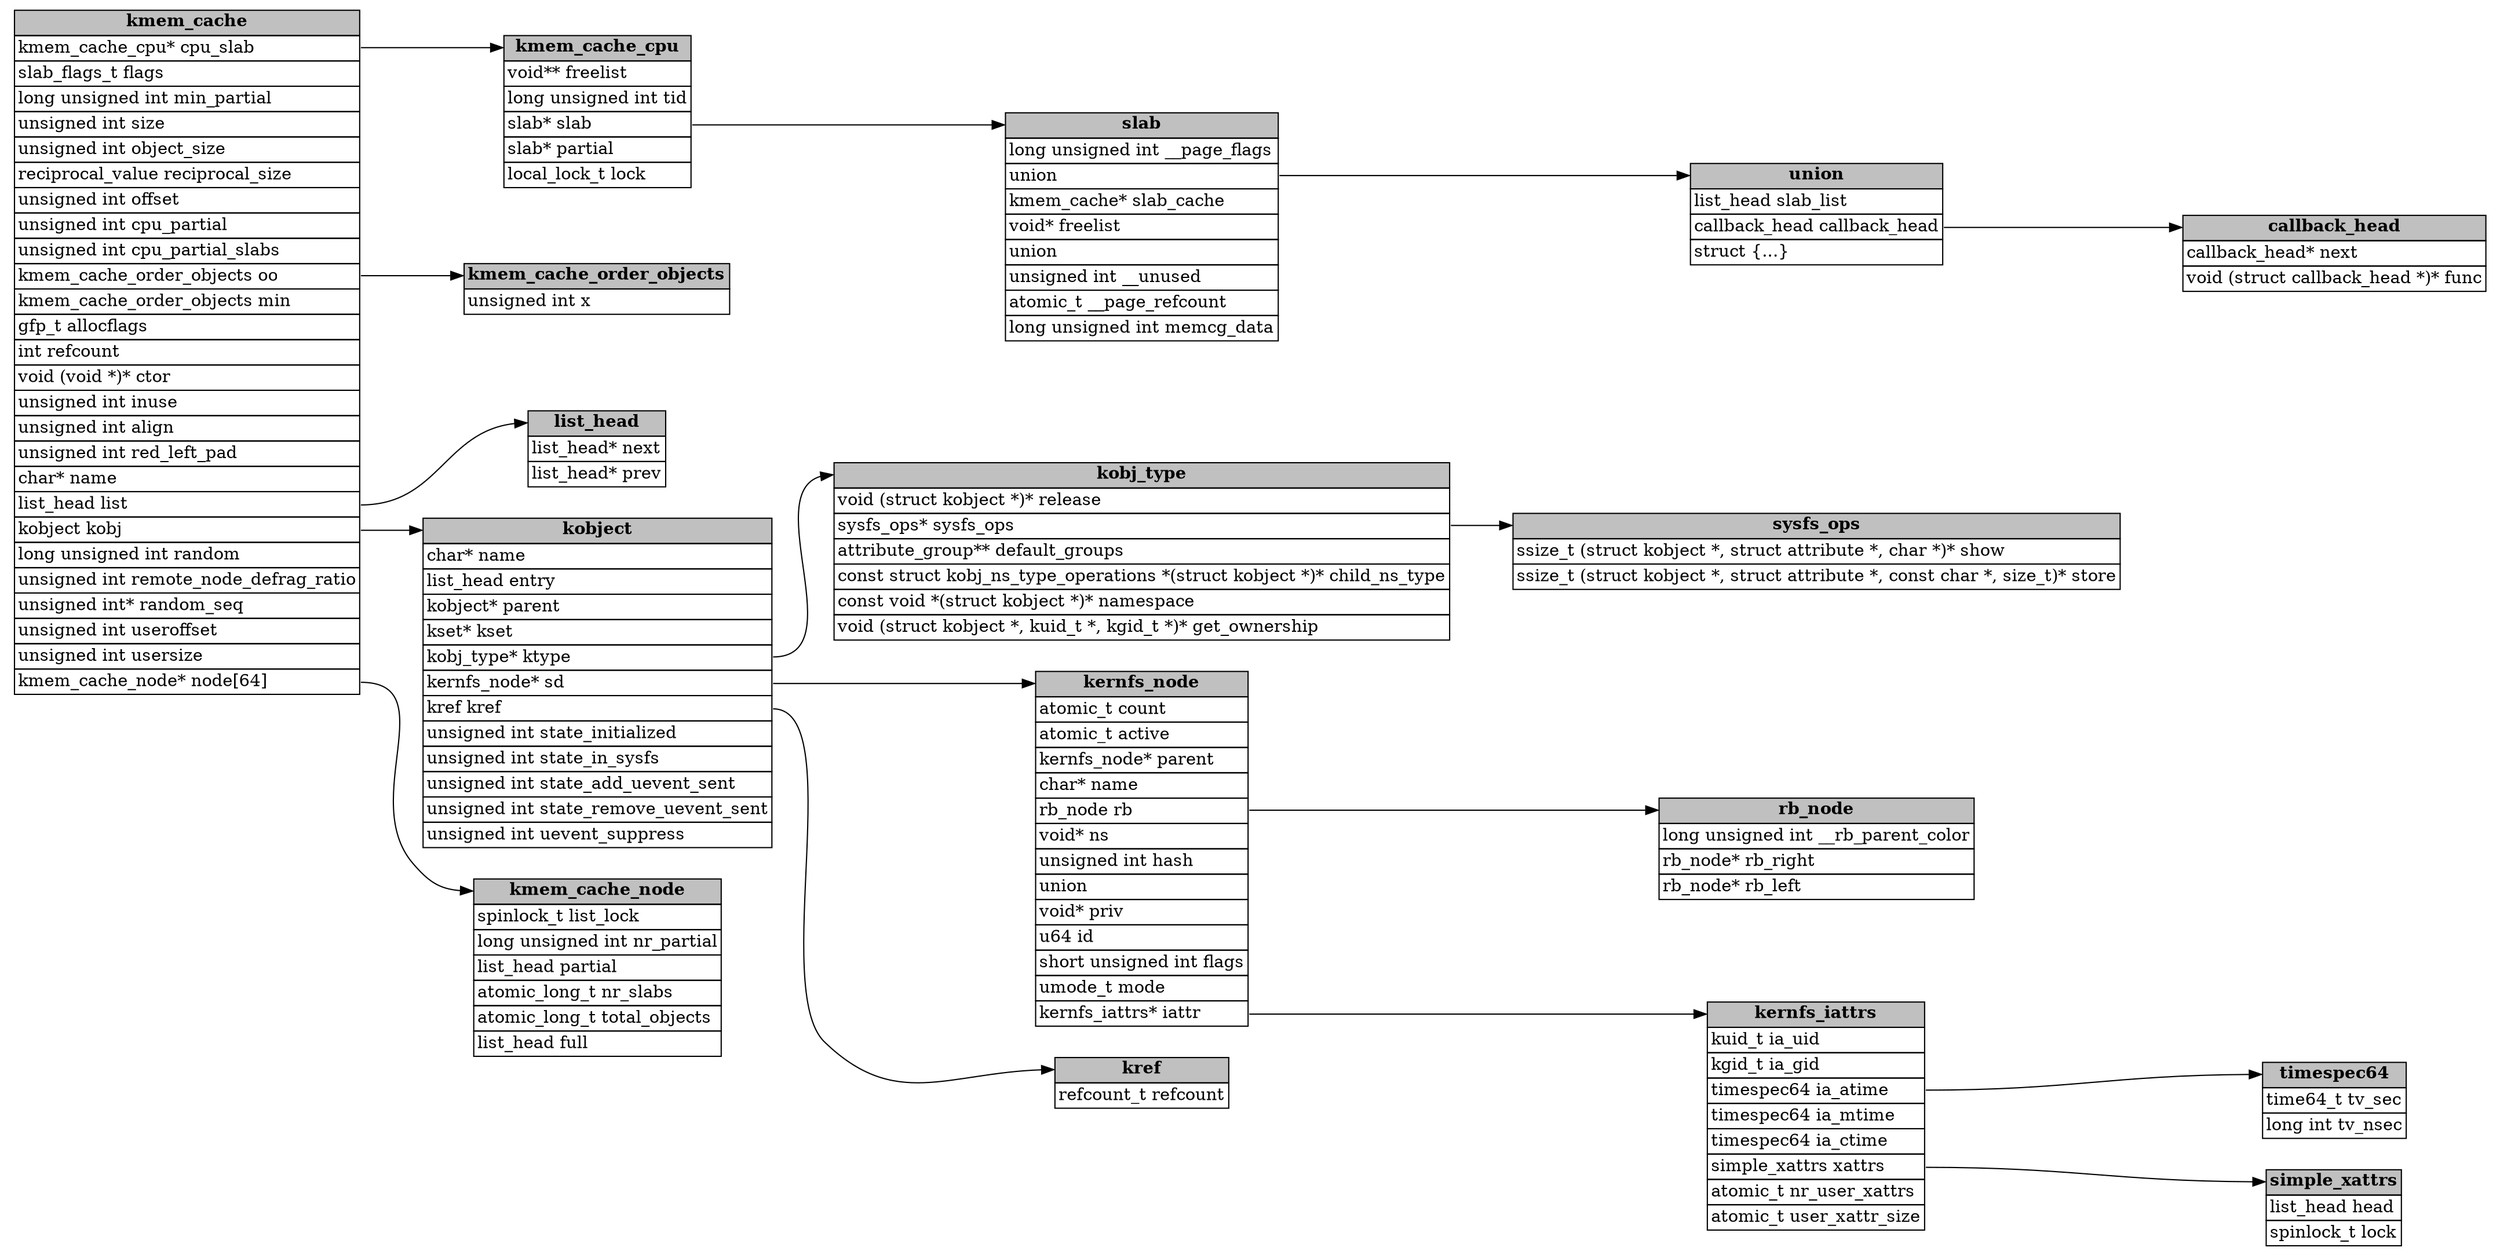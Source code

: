 
digraph structs {
    rankdir="LR"
    node [shape=plaintext];
    kmem_cache [label=<<TABLE Title="kmem_cache" Border="0" CellBorder="1" CellSpacing="0"><TR><TD ID="kmem_cache" HREF=" " PORT="kmem_cache" ALIGN="CENTER" BGCOLOR="gray"><b>kmem_cache</b></TD></TR><TR><TD ID="kmem_cache_0" HREF=" " PORT="kmem_cache_0" ALIGN="LEFT">kmem_cache_cpu* cpu_slab</TD></TR><TR><TD ID="kmem_cache_1" HREF=" " PORT="kmem_cache_1" ALIGN="LEFT">slab_flags_t flags</TD></TR><TR><TD ID="kmem_cache_2" HREF=" " PORT="kmem_cache_2" ALIGN="LEFT">long unsigned int min_partial</TD></TR><TR><TD ID="kmem_cache_3" HREF=" " PORT="kmem_cache_3" ALIGN="LEFT">unsigned int size</TD></TR><TR><TD ID="kmem_cache_4" HREF=" " PORT="kmem_cache_4" ALIGN="LEFT">unsigned int object_size</TD></TR><TR><TD ID="kmem_cache_5" HREF=" " PORT="kmem_cache_5" ALIGN="LEFT">reciprocal_value reciprocal_size</TD></TR><TR><TD ID="kmem_cache_6" HREF=" " PORT="kmem_cache_6" ALIGN="LEFT">unsigned int offset</TD></TR><TR><TD ID="kmem_cache_7" HREF=" " PORT="kmem_cache_7" ALIGN="LEFT">unsigned int cpu_partial</TD></TR><TR><TD ID="kmem_cache_8" HREF=" " PORT="kmem_cache_8" ALIGN="LEFT">unsigned int cpu_partial_slabs</TD></TR><TR><TD ID="kmem_cache_9" HREF=" " PORT="kmem_cache_9" ALIGN="LEFT">kmem_cache_order_objects oo</TD></TR><TR><TD ID="kmem_cache_10" HREF=" " PORT="kmem_cache_10" ALIGN="LEFT">kmem_cache_order_objects min</TD></TR><TR><TD ID="kmem_cache_11" HREF=" " PORT="kmem_cache_11" ALIGN="LEFT">gfp_t allocflags</TD></TR><TR><TD ID="kmem_cache_12" HREF=" " PORT="kmem_cache_12" ALIGN="LEFT">int refcount</TD></TR><TR><TD ID="kmem_cache_13" HREF=" " PORT="kmem_cache_13" ALIGN="LEFT">void (void *)* ctor</TD></TR><TR><TD ID="kmem_cache_14" HREF=" " PORT="kmem_cache_14" ALIGN="LEFT">unsigned int inuse</TD></TR><TR><TD ID="kmem_cache_15" HREF=" " PORT="kmem_cache_15" ALIGN="LEFT">unsigned int align</TD></TR><TR><TD ID="kmem_cache_16" HREF=" " PORT="kmem_cache_16" ALIGN="LEFT">unsigned int red_left_pad</TD></TR><TR><TD ID="kmem_cache_17" HREF=" " PORT="kmem_cache_17" ALIGN="LEFT">char* name</TD></TR><TR><TD ID="kmem_cache_18" HREF=" " PORT="kmem_cache_18" ALIGN="LEFT">list_head list</TD></TR><TR><TD ID="kmem_cache_19" HREF=" " PORT="kmem_cache_19" ALIGN="LEFT">kobject kobj</TD></TR><TR><TD ID="kmem_cache_20" HREF=" " PORT="kmem_cache_20" ALIGN="LEFT">long unsigned int random</TD></TR><TR><TD ID="kmem_cache_21" HREF=" " PORT="kmem_cache_21" ALIGN="LEFT">unsigned int remote_node_defrag_ratio</TD></TR><TR><TD ID="kmem_cache_22" HREF=" " PORT="kmem_cache_22" ALIGN="LEFT">unsigned int* random_seq</TD></TR><TR><TD ID="kmem_cache_23" HREF=" " PORT="kmem_cache_23" ALIGN="LEFT">unsigned int useroffset</TD></TR><TR><TD ID="kmem_cache_24" HREF=" " PORT="kmem_cache_24" ALIGN="LEFT">unsigned int usersize</TD></TR><TR><TD ID="kmem_cache_25" HREF=" " PORT="kmem_cache_25" ALIGN="LEFT">kmem_cache_node* node[64]</TD></TR></TABLE>>];
kmem_cache_node [label=<<TABLE Title="kmem_cache_node" Border="0" CellBorder="1" CellSpacing="0"><TR><TD ID="kmem_cache_node" HREF=" " PORT="kmem_cache_node" ALIGN="CENTER" BGCOLOR="gray"><b>kmem_cache_node</b></TD></TR><TR><TD ID="kmem_cache_node_0" HREF=" " PORT="kmem_cache_node_0" ALIGN="LEFT">spinlock_t list_lock</TD></TR><TR><TD ID="kmem_cache_node_1" HREF=" " PORT="kmem_cache_node_1" ALIGN="LEFT">long unsigned int nr_partial</TD></TR><TR><TD ID="kmem_cache_node_2" HREF=" " PORT="kmem_cache_node_2" ALIGN="LEFT">list_head partial</TD></TR><TR><TD ID="kmem_cache_node_3" HREF=" " PORT="kmem_cache_node_3" ALIGN="LEFT">atomic_long_t nr_slabs</TD></TR><TR><TD ID="kmem_cache_node_4" HREF=" " PORT="kmem_cache_node_4" ALIGN="LEFT">atomic_long_t total_objects</TD></TR><TR><TD ID="kmem_cache_node_5" HREF=" " PORT="kmem_cache_node_5" ALIGN="LEFT">list_head full</TD></TR></TABLE>>];
kobject [label=<<TABLE Title="kobject" Border="0" CellBorder="1" CellSpacing="0"><TR><TD ID="kobject" HREF=" " PORT="kobject" ALIGN="CENTER" BGCOLOR="gray"><b>kobject</b></TD></TR><TR><TD ID="kobject_0" HREF=" " PORT="kobject_0" ALIGN="LEFT">char* name</TD></TR><TR><TD ID="kobject_1" HREF=" " PORT="kobject_1" ALIGN="LEFT">list_head entry</TD></TR><TR><TD ID="kobject_2" HREF=" " PORT="kobject_2" ALIGN="LEFT">kobject* parent</TD></TR><TR><TD ID="kobject_3" HREF=" " PORT="kobject_3" ALIGN="LEFT">kset* kset</TD></TR><TR><TD ID="kobject_4" HREF=" " PORT="kobject_4" ALIGN="LEFT">kobj_type* ktype</TD></TR><TR><TD ID="kobject_5" HREF=" " PORT="kobject_5" ALIGN="LEFT">kernfs_node* sd</TD></TR><TR><TD ID="kobject_6" HREF=" " PORT="kobject_6" ALIGN="LEFT">kref kref</TD></TR><TR><TD ID="kobject_7" HREF=" " PORT="kobject_7" ALIGN="LEFT">unsigned int state_initialized</TD></TR><TR><TD ID="kobject_8" HREF=" " PORT="kobject_8" ALIGN="LEFT">unsigned int state_in_sysfs</TD></TR><TR><TD ID="kobject_9" HREF=" " PORT="kobject_9" ALIGN="LEFT">unsigned int state_add_uevent_sent</TD></TR><TR><TD ID="kobject_10" HREF=" " PORT="kobject_10" ALIGN="LEFT">unsigned int state_remove_uevent_sent</TD></TR><TR><TD ID="kobject_11" HREF=" " PORT="kobject_11" ALIGN="LEFT">unsigned int uevent_suppress</TD></TR></TABLE>>];
kmem_cache_cpu [label=<<TABLE Title="kmem_cache_cpu" Border="0" CellBorder="1" CellSpacing="0"><TR><TD ID="kmem_cache_cpu" HREF=" " PORT="kmem_cache_cpu" ALIGN="CENTER" BGCOLOR="gray"><b>kmem_cache_cpu</b></TD></TR><TR><TD ID="kmem_cache_cpu_0" HREF=" " PORT="kmem_cache_cpu_0" ALIGN="LEFT">void** freelist</TD></TR><TR><TD ID="kmem_cache_cpu_1" HREF=" " PORT="kmem_cache_cpu_1" ALIGN="LEFT">long unsigned int tid</TD></TR><TR><TD ID="kmem_cache_cpu_2" HREF=" " PORT="kmem_cache_cpu_2" ALIGN="LEFT">slab* slab</TD></TR><TR><TD ID="kmem_cache_cpu_3" HREF=" " PORT="kmem_cache_cpu_3" ALIGN="LEFT">slab* partial</TD></TR><TR><TD ID="kmem_cache_cpu_4" HREF=" " PORT="kmem_cache_cpu_4" ALIGN="LEFT">local_lock_t lock</TD></TR></TABLE>>];
slab [label=<<TABLE Title="slab" Border="0" CellBorder="1" CellSpacing="0"><TR><TD ID="slab" HREF=" " PORT="slab" ALIGN="CENTER" BGCOLOR="gray"><b>slab</b></TD></TR><TR><TD ID="slab_0" HREF=" " PORT="slab_0" ALIGN="LEFT">long unsigned int __page_flags</TD></TR><TR><TD ID="slab_1" HREF=" " PORT="slab_1" ALIGN="LEFT">union </TD></TR><TR><TD ID="slab_2" HREF=" " PORT="slab_2" ALIGN="LEFT">kmem_cache* slab_cache</TD></TR><TR><TD ID="slab_3" HREF=" " PORT="slab_3" ALIGN="LEFT">void* freelist</TD></TR><TR><TD ID="slab_4" HREF=" " PORT="slab_4" ALIGN="LEFT">union </TD></TR><TR><TD ID="slab_5" HREF=" " PORT="slab_5" ALIGN="LEFT">unsigned int __unused</TD></TR><TR><TD ID="slab_6" HREF=" " PORT="slab_6" ALIGN="LEFT">atomic_t __page_refcount</TD></TR><TR><TD ID="slab_7" HREF=" " PORT="slab_7" ALIGN="LEFT">long unsigned int memcg_data</TD></TR></TABLE>>];
union [label=<<TABLE Title="union" Border="0" CellBorder="1" CellSpacing="0"><TR><TD ID="union" HREF=" " PORT="union" ALIGN="CENTER" BGCOLOR="gray"><b>union</b></TD></TR><TR><TD ID="union_0" HREF=" " PORT="union_0" ALIGN="LEFT">list_head slab_list</TD></TR><TR><TD ID="union_1" HREF=" " PORT="union_1" ALIGN="LEFT">callback_head callback_head</TD></TR><TR><TD ID="union_2" HREF=" " PORT="union_2" ALIGN="LEFT">struct {...} </TD></TR></TABLE>>];
callback_head [label=<<TABLE Title="callback_head" Border="0" CellBorder="1" CellSpacing="0"><TR><TD ID="callback_head" HREF=" " PORT="callback_head" ALIGN="CENTER" BGCOLOR="gray"><b>callback_head</b></TD></TR><TR><TD ID="callback_head_0" HREF=" " PORT="callback_head_0" ALIGN="LEFT">callback_head* next</TD></TR><TR><TD ID="callback_head_1" HREF=" " PORT="callback_head_1" ALIGN="LEFT">void (struct callback_head *)* func</TD></TR></TABLE>>];
kref [label=<<TABLE Title="kref" Border="0" CellBorder="1" CellSpacing="0"><TR><TD ID="kref" HREF=" " PORT="kref" ALIGN="CENTER" BGCOLOR="gray"><b>kref</b></TD></TR><TR><TD ID="kref_0" HREF=" " PORT="kref_0" ALIGN="LEFT">refcount_t refcount</TD></TR></TABLE>>];
kernfs_node [label=<<TABLE Title="kernfs_node" Border="0" CellBorder="1" CellSpacing="0"><TR><TD ID="kernfs_node" HREF=" " PORT="kernfs_node" ALIGN="CENTER" BGCOLOR="gray"><b>kernfs_node</b></TD></TR><TR><TD ID="kernfs_node_0" HREF=" " PORT="kernfs_node_0" ALIGN="LEFT">atomic_t count</TD></TR><TR><TD ID="kernfs_node_1" HREF=" " PORT="kernfs_node_1" ALIGN="LEFT">atomic_t active</TD></TR><TR><TD ID="kernfs_node_2" HREF=" " PORT="kernfs_node_2" ALIGN="LEFT">kernfs_node* parent</TD></TR><TR><TD ID="kernfs_node_3" HREF=" " PORT="kernfs_node_3" ALIGN="LEFT">char* name</TD></TR><TR><TD ID="kernfs_node_4" HREF=" " PORT="kernfs_node_4" ALIGN="LEFT">rb_node rb</TD></TR><TR><TD ID="kernfs_node_5" HREF=" " PORT="kernfs_node_5" ALIGN="LEFT">void* ns</TD></TR><TR><TD ID="kernfs_node_6" HREF=" " PORT="kernfs_node_6" ALIGN="LEFT">unsigned int hash</TD></TR><TR><TD ID="kernfs_node_7" HREF=" " PORT="kernfs_node_7" ALIGN="LEFT">union </TD></TR><TR><TD ID="kernfs_node_8" HREF=" " PORT="kernfs_node_8" ALIGN="LEFT">void* priv</TD></TR><TR><TD ID="kernfs_node_9" HREF=" " PORT="kernfs_node_9" ALIGN="LEFT">u64 id</TD></TR><TR><TD ID="kernfs_node_10" HREF=" " PORT="kernfs_node_10" ALIGN="LEFT">short unsigned int flags</TD></TR><TR><TD ID="kernfs_node_11" HREF=" " PORT="kernfs_node_11" ALIGN="LEFT">umode_t mode</TD></TR><TR><TD ID="kernfs_node_12" HREF=" " PORT="kernfs_node_12" ALIGN="LEFT">kernfs_iattrs* iattr</TD></TR></TABLE>>];
kobj_type [label=<<TABLE Title="kobj_type" Border="0" CellBorder="1" CellSpacing="0"><TR><TD ID="kobj_type" HREF=" " PORT="kobj_type" ALIGN="CENTER" BGCOLOR="gray"><b>kobj_type</b></TD></TR><TR><TD ID="kobj_type_0" HREF=" " PORT="kobj_type_0" ALIGN="LEFT">void (struct kobject *)* release</TD></TR><TR><TD ID="kobj_type_1" HREF=" " PORT="kobj_type_1" ALIGN="LEFT">sysfs_ops* sysfs_ops</TD></TR><TR><TD ID="kobj_type_2" HREF=" " PORT="kobj_type_2" ALIGN="LEFT">attribute_group** default_groups</TD></TR><TR><TD ID="kobj_type_3" HREF=" " PORT="kobj_type_3" ALIGN="LEFT">const struct kobj_ns_type_operations *(struct kobject *)* child_ns_type</TD></TR><TR><TD ID="kobj_type_4" HREF=" " PORT="kobj_type_4" ALIGN="LEFT">const void *(struct kobject *)* namespace</TD></TR><TR><TD ID="kobj_type_5" HREF=" " PORT="kobj_type_5" ALIGN="LEFT">void (struct kobject *, kuid_t *, kgid_t *)* get_ownership</TD></TR></TABLE>>];
sysfs_ops [label=<<TABLE Title="sysfs_ops" Border="0" CellBorder="1" CellSpacing="0"><TR><TD ID="sysfs_ops" HREF=" " PORT="sysfs_ops" ALIGN="CENTER" BGCOLOR="gray"><b>sysfs_ops</b></TD></TR><TR><TD ID="sysfs_ops_0" HREF=" " PORT="sysfs_ops_0" ALIGN="LEFT">ssize_t (struct kobject *, struct attribute *, char *)* show</TD></TR><TR><TD ID="sysfs_ops_1" HREF=" " PORT="sysfs_ops_1" ALIGN="LEFT">ssize_t (struct kobject *, struct attribute *, const char *, size_t)* store</TD></TR></TABLE>>];
rb_node [label=<<TABLE Title="rb_node" Border="0" CellBorder="1" CellSpacing="0"><TR><TD ID="rb_node" HREF=" " PORT="rb_node" ALIGN="CENTER" BGCOLOR="gray"><b>rb_node</b></TD></TR><TR><TD ID="rb_node_0" HREF=" " PORT="rb_node_0" ALIGN="LEFT">long unsigned int __rb_parent_color</TD></TR><TR><TD ID="rb_node_1" HREF=" " PORT="rb_node_1" ALIGN="LEFT">rb_node* rb_right</TD></TR><TR><TD ID="rb_node_2" HREF=" " PORT="rb_node_2" ALIGN="LEFT">rb_node* rb_left</TD></TR></TABLE>>];
kernfs_iattrs [label=<<TABLE Title="kernfs_iattrs" Border="0" CellBorder="1" CellSpacing="0"><TR><TD ID="kernfs_iattrs" HREF=" " PORT="kernfs_iattrs" ALIGN="CENTER" BGCOLOR="gray"><b>kernfs_iattrs</b></TD></TR><TR><TD ID="kernfs_iattrs_0" HREF=" " PORT="kernfs_iattrs_0" ALIGN="LEFT">kuid_t ia_uid</TD></TR><TR><TD ID="kernfs_iattrs_1" HREF=" " PORT="kernfs_iattrs_1" ALIGN="LEFT">kgid_t ia_gid</TD></TR><TR><TD ID="kernfs_iattrs_2" HREF=" " PORT="kernfs_iattrs_2" ALIGN="LEFT">timespec64 ia_atime</TD></TR><TR><TD ID="kernfs_iattrs_3" HREF=" " PORT="kernfs_iattrs_3" ALIGN="LEFT">timespec64 ia_mtime</TD></TR><TR><TD ID="kernfs_iattrs_4" HREF=" " PORT="kernfs_iattrs_4" ALIGN="LEFT">timespec64 ia_ctime</TD></TR><TR><TD ID="kernfs_iattrs_5" HREF=" " PORT="kernfs_iattrs_5" ALIGN="LEFT">simple_xattrs xattrs</TD></TR><TR><TD ID="kernfs_iattrs_6" HREF=" " PORT="kernfs_iattrs_6" ALIGN="LEFT">atomic_t nr_user_xattrs</TD></TR><TR><TD ID="kernfs_iattrs_7" HREF=" " PORT="kernfs_iattrs_7" ALIGN="LEFT">atomic_t user_xattr_size</TD></TR></TABLE>>];
kmem_cache_order_objects [label=<<TABLE Title="kmem_cache_order_objects" Border="0" CellBorder="1" CellSpacing="0"><TR><TD ID="kmem_cache_order_objects" HREF=" " PORT="kmem_cache_order_objects" ALIGN="CENTER" BGCOLOR="gray"><b>kmem_cache_order_objects</b></TD></TR><TR><TD ID="kmem_cache_order_objects_0" HREF=" " PORT="kmem_cache_order_objects_0" ALIGN="LEFT">unsigned int x</TD></TR></TABLE>>];
simple_xattrs [label=<<TABLE Title="simple_xattrs" Border="0" CellBorder="1" CellSpacing="0"><TR><TD ID="simple_xattrs" HREF=" " PORT="simple_xattrs" ALIGN="CENTER" BGCOLOR="gray"><b>simple_xattrs</b></TD></TR><TR><TD ID="simple_xattrs_0" HREF=" " PORT="simple_xattrs_0" ALIGN="LEFT">list_head head</TD></TR><TR><TD ID="simple_xattrs_1" HREF=" " PORT="simple_xattrs_1" ALIGN="LEFT">spinlock_t lock</TD></TR></TABLE>>];
timespec64 [label=<<TABLE Title="timespec64" Border="0" CellBorder="1" CellSpacing="0"><TR><TD ID="timespec64" HREF=" " PORT="timespec64" ALIGN="CENTER" BGCOLOR="gray"><b>timespec64</b></TD></TR><TR><TD ID="timespec64_0" HREF=" " PORT="timespec64_0" ALIGN="LEFT">time64_t tv_sec</TD></TR><TR><TD ID="timespec64_1" HREF=" " PORT="timespec64_1" ALIGN="LEFT">long int tv_nsec</TD></TR></TABLE>>];
list_head [label=<<TABLE Title="list_head" Border="0" CellBorder="1" CellSpacing="0"><TR><TD ID="list_head" HREF=" " PORT="list_head" ALIGN="CENTER" BGCOLOR="gray"><b>list_head</b></TD></TR><TR><TD ID="list_head_0" HREF=" " PORT="list_head_0" ALIGN="LEFT">list_head* next</TD></TR><TR><TD ID="list_head_1" HREF=" " PORT="list_head_1" ALIGN="LEFT">list_head* prev</TD></TR></TABLE>>];
kmem_cache:kmem_cache_25 -> kmem_cache_node:kmem_cache_node;
kmem_cache:kmem_cache_19 -> kobject:kobject;
kmem_cache:kmem_cache_0 -> kmem_cache_cpu:kmem_cache_cpu;
kmem_cache_cpu:kmem_cache_cpu_2 -> slab:slab;
slab:slab_1 -> union:union;
union:union_1 -> callback_head:callback_head;
kobject:kobject_6 -> kref:kref;
kobject:kobject_5 -> kernfs_node:kernfs_node;
kobject:kobject_4 -> kobj_type:kobj_type;
kobj_type:kobj_type_1 -> sysfs_ops:sysfs_ops;
kernfs_node:kernfs_node_4 -> rb_node:rb_node;
kernfs_node:kernfs_node_12 -> kernfs_iattrs:kernfs_iattrs;
kmem_cache:kmem_cache_9 -> kmem_cache_order_objects:kmem_cache_order_objects;
kernfs_iattrs:kernfs_iattrs_5 -> simple_xattrs:simple_xattrs;
kernfs_iattrs:kernfs_iattrs_2 -> timespec64:timespec64;
kmem_cache:kmem_cache_18 -> list_head:list_head;

}
